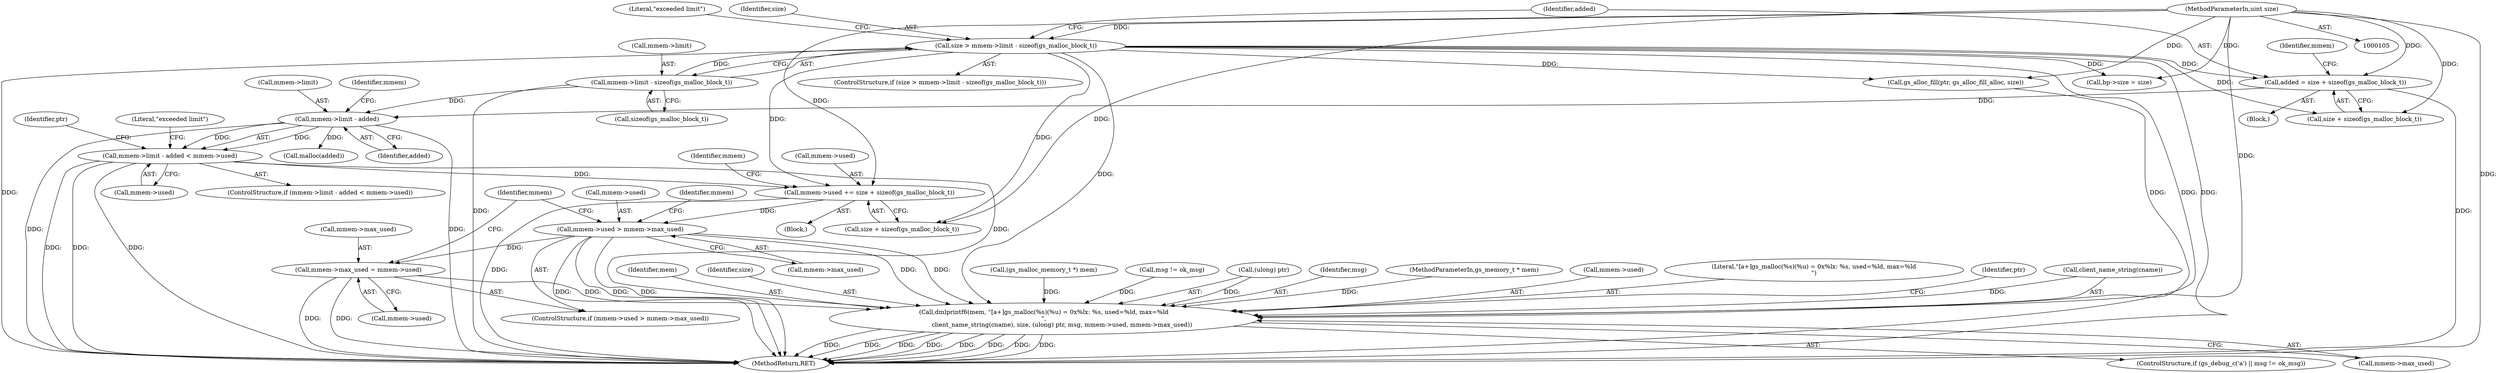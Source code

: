 digraph "0_moodle_0c0b0859ae1aba64861599f0e7f74f143f305932@API" {
"1000240" [label="(Call,mmem->used += size + sizeof(gs_malloc_block_t))"];
"1000107" [label="(MethodParameterIn,uint size)"];
"1000133" [label="(Call,size > mmem->limit - sizeof(gs_malloc_block_t))"];
"1000135" [label="(Call,mmem->limit - sizeof(gs_malloc_block_t))"];
"1000154" [label="(Call,mmem->limit - added < mmem->used)"];
"1000155" [label="(Call,mmem->limit - added)"];
"1000147" [label="(Call,added = size + sizeof(gs_malloc_block_t))"];
"1000249" [label="(Call,mmem->used > mmem->max_used)"];
"1000256" [label="(Call,mmem->max_used = mmem->used)"];
"1000284" [label="(Call,dmlprintf6(mem, \"[a+]gs_malloc(%s)(%u) = 0x%lx: %s, used=%ld, max=%ld\n\",\n                   client_name_string(cname), size, (ulong) ptr, msg, mmem->used, mmem->max_used))"];
"1000132" [label="(ControlStructure,if (size > mmem->limit - sizeof(gs_malloc_block_t)))"];
"1000107" [label="(MethodParameterIn,uint size)"];
"1000302" [label="(MethodReturn,RET)"];
"1000249" [label="(Call,mmem->used > mmem->max_used)"];
"1000244" [label="(Call,size + sizeof(gs_malloc_block_t))"];
"1000153" [label="(ControlStructure,if (mmem->limit - added < mmem->used))"];
"1000161" [label="(Identifier,mmem)"];
"1000180" [label="(Block,)"];
"1000113" [label="(Call,(gs_malloc_memory_t *) mem)"];
"1000145" [label="(Block,)"];
"1000281" [label="(Call,msg != ok_msg)"];
"1000133" [label="(Call,size > mmem->limit - sizeof(gs_malloc_block_t))"];
"1000143" [label="(Literal,\"exceeded limit\")"];
"1000290" [label="(Call,(ulong) ptr)"];
"1000135" [label="(Call,mmem->limit - sizeof(gs_malloc_block_t))"];
"1000154" [label="(Call,mmem->limit - added < mmem->used)"];
"1000277" [label="(ControlStructure,if (gs_debug_c('a') || msg != ok_msg))"];
"1000293" [label="(Identifier,msg)"];
"1000136" [label="(Call,mmem->limit)"];
"1000155" [label="(Call,mmem->limit - added)"];
"1000260" [label="(Call,mmem->used)"];
"1000159" [label="(Identifier,added)"];
"1000248" [label="(ControlStructure,if (mmem->used > mmem->max_used))"];
"1000251" [label="(Identifier,mmem)"];
"1000258" [label="(Identifier,mmem)"];
"1000256" [label="(Call,mmem->max_used = mmem->used)"];
"1000147" [label="(Call,added = size + sizeof(gs_malloc_block_t))"];
"1000273" [label="(Call,gs_alloc_fill(ptr, gs_alloc_fill_alloc, size))"];
"1000240" [label="(Call,mmem->used += size + sizeof(gs_malloc_block_t))"];
"1000241" [label="(Call,mmem->used)"];
"1000106" [label="(MethodParameterIn,gs_memory_t * mem)"];
"1000294" [label="(Call,mmem->used)"];
"1000212" [label="(Call,bp->size = size)"];
"1000250" [label="(Call,mmem->used)"];
"1000297" [label="(Call,mmem->max_used)"];
"1000169" [label="(Identifier,ptr)"];
"1000173" [label="(Call,malloc(added))"];
"1000284" [label="(Call,dmlprintf6(mem, \"[a+]gs_malloc(%s)(%u) = 0x%lx: %s, used=%ld, max=%ld\n\",\n                   client_name_string(cname), size, (ulong) ptr, msg, mmem->used, mmem->max_used))"];
"1000139" [label="(Call,sizeof(gs_malloc_block_t))"];
"1000253" [label="(Call,mmem->max_used)"];
"1000286" [label="(Literal,\"[a+]gs_malloc(%s)(%u) = 0x%lx: %s, used=%ld, max=%ld\n\")"];
"1000148" [label="(Identifier,added)"];
"1000301" [label="(Identifier,ptr)"];
"1000257" [label="(Call,mmem->max_used)"];
"1000287" [label="(Call,client_name_string(cname))"];
"1000157" [label="(Identifier,mmem)"];
"1000285" [label="(Identifier,mem)"];
"1000149" [label="(Call,size + sizeof(gs_malloc_block_t))"];
"1000265" [label="(Identifier,mmem)"];
"1000156" [label="(Call,mmem->limit)"];
"1000289" [label="(Identifier,size)"];
"1000164" [label="(Literal,\"exceeded limit\")"];
"1000160" [label="(Call,mmem->used)"];
"1000134" [label="(Identifier,size)"];
"1000240" -> "1000180"  [label="AST: "];
"1000240" -> "1000244"  [label="CFG: "];
"1000241" -> "1000240"  [label="AST: "];
"1000244" -> "1000240"  [label="AST: "];
"1000251" -> "1000240"  [label="CFG: "];
"1000240" -> "1000302"  [label="DDG: "];
"1000107" -> "1000240"  [label="DDG: "];
"1000133" -> "1000240"  [label="DDG: "];
"1000154" -> "1000240"  [label="DDG: "];
"1000240" -> "1000249"  [label="DDG: "];
"1000107" -> "1000105"  [label="AST: "];
"1000107" -> "1000302"  [label="DDG: "];
"1000107" -> "1000133"  [label="DDG: "];
"1000107" -> "1000147"  [label="DDG: "];
"1000107" -> "1000149"  [label="DDG: "];
"1000107" -> "1000212"  [label="DDG: "];
"1000107" -> "1000244"  [label="DDG: "];
"1000107" -> "1000273"  [label="DDG: "];
"1000107" -> "1000284"  [label="DDG: "];
"1000133" -> "1000132"  [label="AST: "];
"1000133" -> "1000135"  [label="CFG: "];
"1000134" -> "1000133"  [label="AST: "];
"1000135" -> "1000133"  [label="AST: "];
"1000143" -> "1000133"  [label="CFG: "];
"1000148" -> "1000133"  [label="CFG: "];
"1000133" -> "1000302"  [label="DDG: "];
"1000133" -> "1000302"  [label="DDG: "];
"1000133" -> "1000302"  [label="DDG: "];
"1000135" -> "1000133"  [label="DDG: "];
"1000133" -> "1000147"  [label="DDG: "];
"1000133" -> "1000149"  [label="DDG: "];
"1000133" -> "1000212"  [label="DDG: "];
"1000133" -> "1000244"  [label="DDG: "];
"1000133" -> "1000273"  [label="DDG: "];
"1000133" -> "1000284"  [label="DDG: "];
"1000135" -> "1000139"  [label="CFG: "];
"1000136" -> "1000135"  [label="AST: "];
"1000139" -> "1000135"  [label="AST: "];
"1000135" -> "1000302"  [label="DDG: "];
"1000135" -> "1000155"  [label="DDG: "];
"1000154" -> "1000153"  [label="AST: "];
"1000154" -> "1000160"  [label="CFG: "];
"1000155" -> "1000154"  [label="AST: "];
"1000160" -> "1000154"  [label="AST: "];
"1000164" -> "1000154"  [label="CFG: "];
"1000169" -> "1000154"  [label="CFG: "];
"1000154" -> "1000302"  [label="DDG: "];
"1000154" -> "1000302"  [label="DDG: "];
"1000154" -> "1000302"  [label="DDG: "];
"1000155" -> "1000154"  [label="DDG: "];
"1000155" -> "1000154"  [label="DDG: "];
"1000154" -> "1000284"  [label="DDG: "];
"1000155" -> "1000159"  [label="CFG: "];
"1000156" -> "1000155"  [label="AST: "];
"1000159" -> "1000155"  [label="AST: "];
"1000161" -> "1000155"  [label="CFG: "];
"1000155" -> "1000302"  [label="DDG: "];
"1000155" -> "1000302"  [label="DDG: "];
"1000147" -> "1000155"  [label="DDG: "];
"1000155" -> "1000173"  [label="DDG: "];
"1000147" -> "1000145"  [label="AST: "];
"1000147" -> "1000149"  [label="CFG: "];
"1000148" -> "1000147"  [label="AST: "];
"1000149" -> "1000147"  [label="AST: "];
"1000157" -> "1000147"  [label="CFG: "];
"1000147" -> "1000302"  [label="DDG: "];
"1000249" -> "1000248"  [label="AST: "];
"1000249" -> "1000253"  [label="CFG: "];
"1000250" -> "1000249"  [label="AST: "];
"1000253" -> "1000249"  [label="AST: "];
"1000258" -> "1000249"  [label="CFG: "];
"1000265" -> "1000249"  [label="CFG: "];
"1000249" -> "1000302"  [label="DDG: "];
"1000249" -> "1000302"  [label="DDG: "];
"1000249" -> "1000302"  [label="DDG: "];
"1000249" -> "1000256"  [label="DDG: "];
"1000249" -> "1000284"  [label="DDG: "];
"1000249" -> "1000284"  [label="DDG: "];
"1000256" -> "1000248"  [label="AST: "];
"1000256" -> "1000260"  [label="CFG: "];
"1000257" -> "1000256"  [label="AST: "];
"1000260" -> "1000256"  [label="AST: "];
"1000265" -> "1000256"  [label="CFG: "];
"1000256" -> "1000302"  [label="DDG: "];
"1000256" -> "1000302"  [label="DDG: "];
"1000256" -> "1000284"  [label="DDG: "];
"1000284" -> "1000277"  [label="AST: "];
"1000284" -> "1000297"  [label="CFG: "];
"1000285" -> "1000284"  [label="AST: "];
"1000286" -> "1000284"  [label="AST: "];
"1000287" -> "1000284"  [label="AST: "];
"1000289" -> "1000284"  [label="AST: "];
"1000290" -> "1000284"  [label="AST: "];
"1000293" -> "1000284"  [label="AST: "];
"1000294" -> "1000284"  [label="AST: "];
"1000297" -> "1000284"  [label="AST: "];
"1000301" -> "1000284"  [label="CFG: "];
"1000284" -> "1000302"  [label="DDG: "];
"1000284" -> "1000302"  [label="DDG: "];
"1000284" -> "1000302"  [label="DDG: "];
"1000284" -> "1000302"  [label="DDG: "];
"1000284" -> "1000302"  [label="DDG: "];
"1000284" -> "1000302"  [label="DDG: "];
"1000284" -> "1000302"  [label="DDG: "];
"1000284" -> "1000302"  [label="DDG: "];
"1000113" -> "1000284"  [label="DDG: "];
"1000106" -> "1000284"  [label="DDG: "];
"1000287" -> "1000284"  [label="DDG: "];
"1000273" -> "1000284"  [label="DDG: "];
"1000290" -> "1000284"  [label="DDG: "];
"1000281" -> "1000284"  [label="DDG: "];
}
